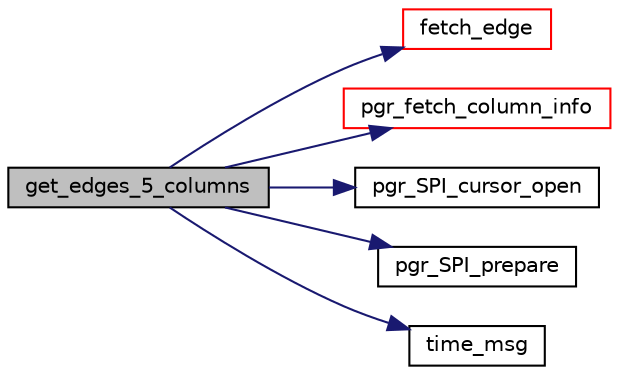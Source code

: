 digraph "get_edges_5_columns"
{
  edge [fontname="Helvetica",fontsize="10",labelfontname="Helvetica",labelfontsize="10"];
  node [fontname="Helvetica",fontsize="10",shape=record];
  rankdir="LR";
  Node1 [label="get_edges_5_columns",height=0.2,width=0.4,color="black", fillcolor="grey75", style="filled", fontcolor="black"];
  Node1 -> Node2 [color="midnightblue",fontsize="10",style="solid",fontname="Helvetica"];
  Node2 [label="fetch_edge",height=0.2,width=0.4,color="red", fillcolor="white", style="filled",URL="$edges__input_8c.html#a7c4a0a57abd38dd84a5554e853c696bb"];
  Node1 -> Node3 [color="midnightblue",fontsize="10",style="solid",fontname="Helvetica"];
  Node3 [label="pgr_fetch_column_info",height=0.2,width=0.4,color="red", fillcolor="white", style="filled",URL="$get__check__data_8c.html#ae6967f852e7bc95d5d5131b06131de46"];
  Node1 -> Node4 [color="midnightblue",fontsize="10",style="solid",fontname="Helvetica"];
  Node4 [label="pgr_SPI_cursor_open",height=0.2,width=0.4,color="black", fillcolor="white", style="filled",URL="$postgres__connection_8c.html#a85cec439f5e567ec736a2a77a0533d9d"];
  Node1 -> Node5 [color="midnightblue",fontsize="10",style="solid",fontname="Helvetica"];
  Node5 [label="pgr_SPI_prepare",height=0.2,width=0.4,color="black", fillcolor="white", style="filled",URL="$postgres__connection_8c.html#aeb63bcfc2ca89c02b30317112bae5f12"];
  Node1 -> Node6 [color="midnightblue",fontsize="10",style="solid",fontname="Helvetica"];
  Node6 [label="time_msg",height=0.2,width=0.4,color="black", fillcolor="white", style="filled",URL="$time__msg_8c.html#a989d9723eb6d9be4cbf1214136286dbe"];
}

